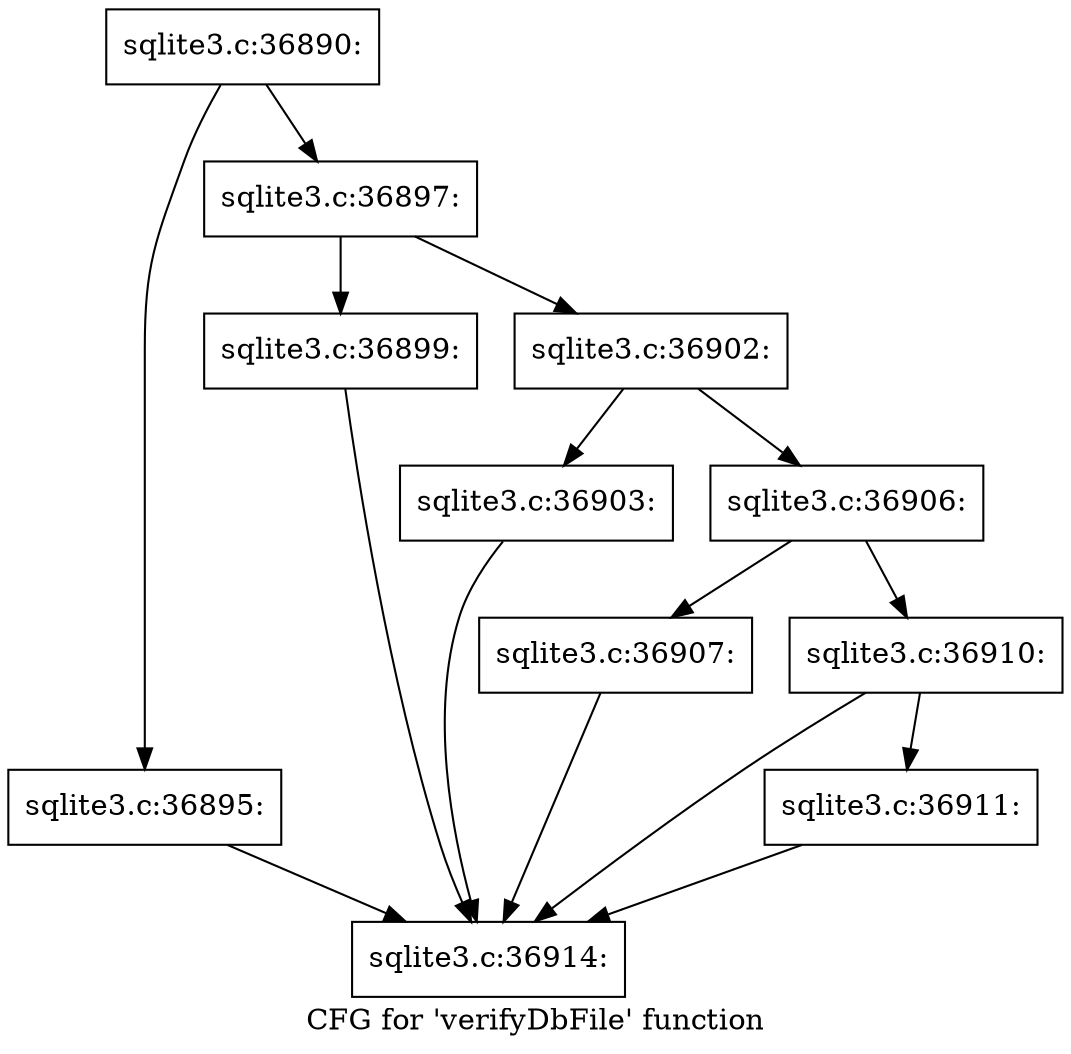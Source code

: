 digraph "CFG for 'verifyDbFile' function" {
	label="CFG for 'verifyDbFile' function";

	Node0x55c0f5726ec0 [shape=record,label="{sqlite3.c:36890:}"];
	Node0x55c0f5726ec0 -> Node0x55c0f570bf70;
	Node0x55c0f5726ec0 -> Node0x55c0f701edd0;
	Node0x55c0f570bf70 [shape=record,label="{sqlite3.c:36895:}"];
	Node0x55c0f570bf70 -> Node0x55c0f7022280;
	Node0x55c0f701edd0 [shape=record,label="{sqlite3.c:36897:}"];
	Node0x55c0f701edd0 -> Node0x55c0f56fe490;
	Node0x55c0f701edd0 -> Node0x55c0f701f600;
	Node0x55c0f56fe490 [shape=record,label="{sqlite3.c:36899:}"];
	Node0x55c0f56fe490 -> Node0x55c0f7022280;
	Node0x55c0f701f600 [shape=record,label="{sqlite3.c:36902:}"];
	Node0x55c0f701f600 -> Node0x55c0f7020c30;
	Node0x55c0f701f600 -> Node0x55c0f7020c80;
	Node0x55c0f7020c30 [shape=record,label="{sqlite3.c:36903:}"];
	Node0x55c0f7020c30 -> Node0x55c0f7022280;
	Node0x55c0f7020c80 [shape=record,label="{sqlite3.c:36906:}"];
	Node0x55c0f7020c80 -> Node0x55c0f7021730;
	Node0x55c0f7020c80 -> Node0x55c0f7021780;
	Node0x55c0f7021730 [shape=record,label="{sqlite3.c:36907:}"];
	Node0x55c0f7021730 -> Node0x55c0f7022280;
	Node0x55c0f7021780 [shape=record,label="{sqlite3.c:36910:}"];
	Node0x55c0f7021780 -> Node0x55c0f7022230;
	Node0x55c0f7021780 -> Node0x55c0f7022280;
	Node0x55c0f7022230 [shape=record,label="{sqlite3.c:36911:}"];
	Node0x55c0f7022230 -> Node0x55c0f7022280;
	Node0x55c0f7022280 [shape=record,label="{sqlite3.c:36914:}"];
}
